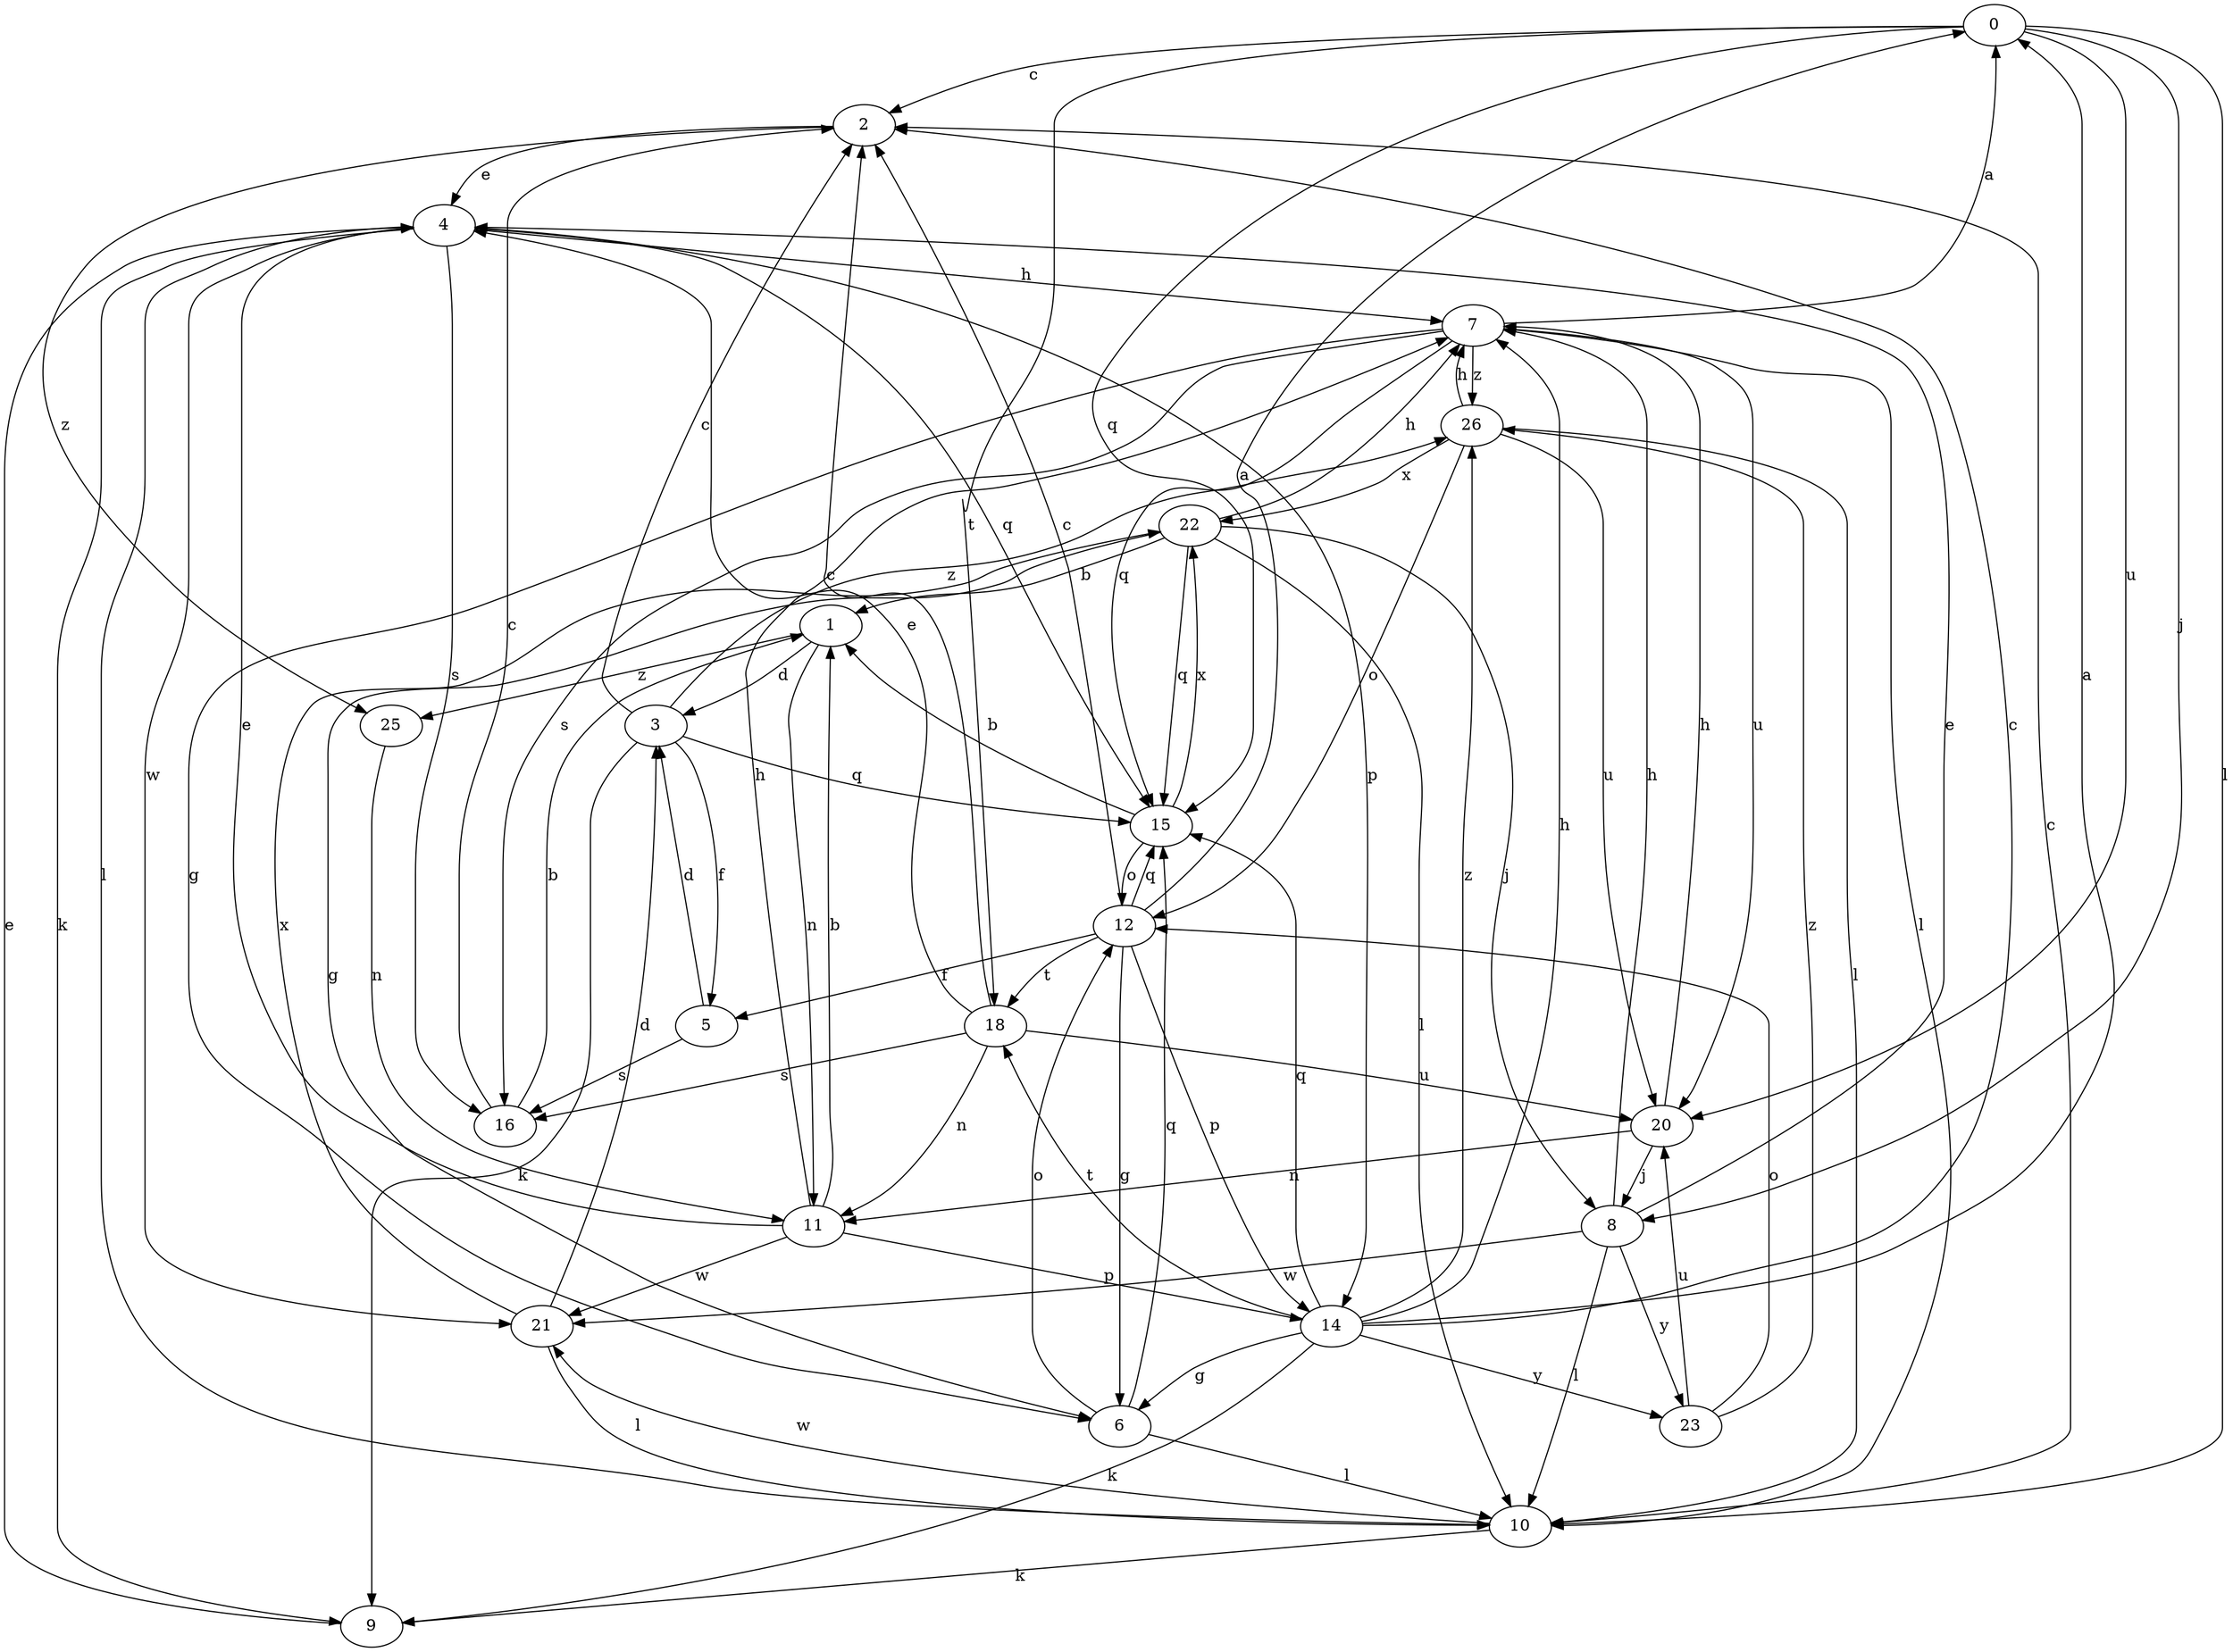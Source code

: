 strict digraph  {
0;
1;
2;
3;
4;
5;
6;
7;
8;
9;
10;
11;
12;
14;
15;
16;
18;
20;
21;
22;
23;
25;
26;
0 -> 2  [label=c];
0 -> 8  [label=j];
0 -> 10  [label=l];
0 -> 15  [label=q];
0 -> 18  [label=t];
0 -> 20  [label=u];
1 -> 3  [label=d];
1 -> 11  [label=n];
1 -> 25  [label=z];
2 -> 4  [label=e];
2 -> 25  [label=z];
3 -> 2  [label=c];
3 -> 5  [label=f];
3 -> 9  [label=k];
3 -> 15  [label=q];
3 -> 26  [label=z];
4 -> 7  [label=h];
4 -> 9  [label=k];
4 -> 10  [label=l];
4 -> 14  [label=p];
4 -> 15  [label=q];
4 -> 16  [label=s];
4 -> 21  [label=w];
5 -> 3  [label=d];
5 -> 16  [label=s];
6 -> 10  [label=l];
6 -> 12  [label=o];
6 -> 15  [label=q];
7 -> 0  [label=a];
7 -> 6  [label=g];
7 -> 10  [label=l];
7 -> 15  [label=q];
7 -> 16  [label=s];
7 -> 20  [label=u];
7 -> 26  [label=z];
8 -> 4  [label=e];
8 -> 7  [label=h];
8 -> 10  [label=l];
8 -> 21  [label=w];
8 -> 23  [label=y];
9 -> 4  [label=e];
10 -> 2  [label=c];
10 -> 9  [label=k];
10 -> 21  [label=w];
11 -> 1  [label=b];
11 -> 4  [label=e];
11 -> 7  [label=h];
11 -> 14  [label=p];
11 -> 21  [label=w];
12 -> 0  [label=a];
12 -> 2  [label=c];
12 -> 5  [label=f];
12 -> 6  [label=g];
12 -> 14  [label=p];
12 -> 15  [label=q];
12 -> 18  [label=t];
14 -> 0  [label=a];
14 -> 2  [label=c];
14 -> 6  [label=g];
14 -> 7  [label=h];
14 -> 9  [label=k];
14 -> 15  [label=q];
14 -> 18  [label=t];
14 -> 23  [label=y];
14 -> 26  [label=z];
15 -> 1  [label=b];
15 -> 12  [label=o];
15 -> 22  [label=x];
16 -> 1  [label=b];
16 -> 2  [label=c];
18 -> 2  [label=c];
18 -> 4  [label=e];
18 -> 11  [label=n];
18 -> 16  [label=s];
18 -> 20  [label=u];
20 -> 7  [label=h];
20 -> 8  [label=j];
20 -> 11  [label=n];
21 -> 3  [label=d];
21 -> 10  [label=l];
21 -> 22  [label=x];
22 -> 1  [label=b];
22 -> 6  [label=g];
22 -> 7  [label=h];
22 -> 8  [label=j];
22 -> 10  [label=l];
22 -> 15  [label=q];
23 -> 12  [label=o];
23 -> 20  [label=u];
23 -> 26  [label=z];
25 -> 11  [label=n];
26 -> 7  [label=h];
26 -> 10  [label=l];
26 -> 12  [label=o];
26 -> 20  [label=u];
26 -> 22  [label=x];
}
